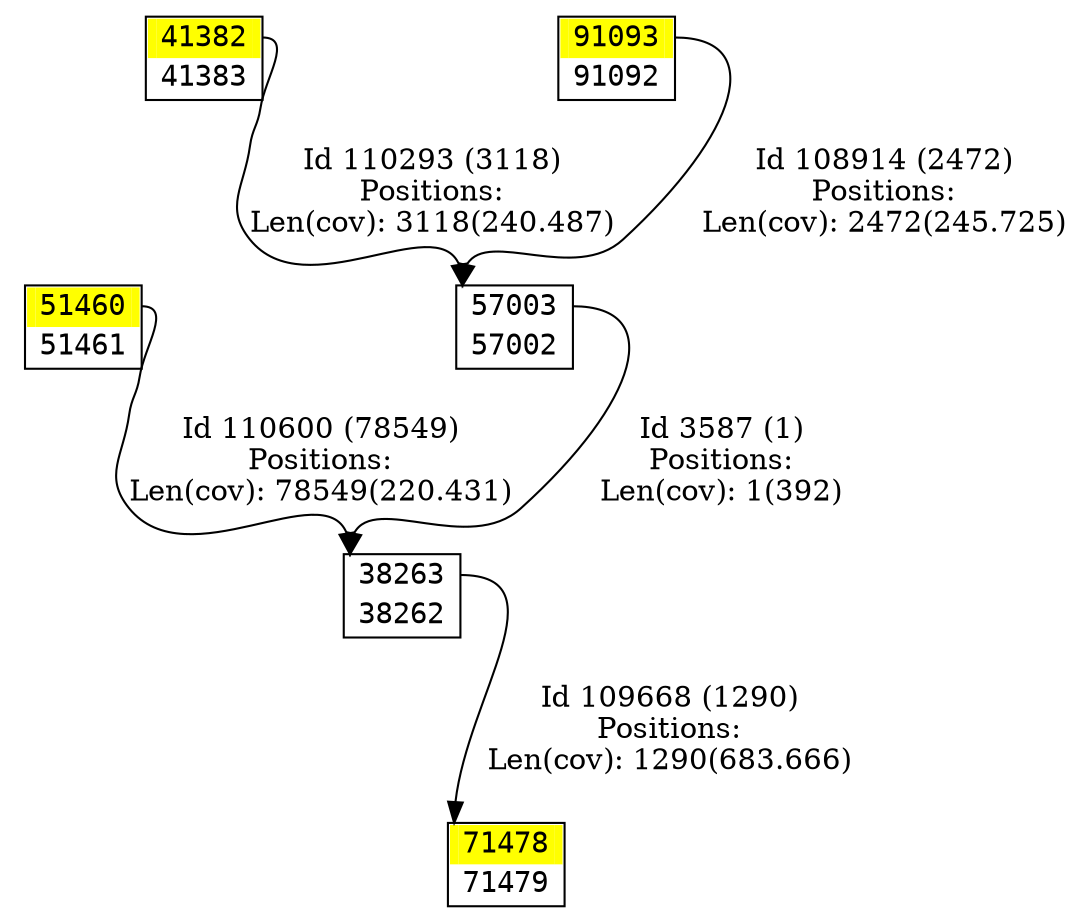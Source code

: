 digraph graph_picture {
node[fontname=<Courier> ,penwidth=<1.8> ,shape=<plaintext> ]
vertex_38262_38263[label=<<TABLE BORDER="1" CELLSPACING="0" >
<TR><TD BORDER="0" PORT = "port_38263_in" color="white" bgcolor="white" ></TD><TD BORDER="0" color="white" bgcolor="white" >38263</TD><TD BORDER="0" PORT = "port_38263_out" color="white" bgcolor="white" ></TD></TR>
<TR><TD BORDER="0" PORT = "port_38262_out" color="white" bgcolor="white" ></TD><TD BORDER="0" color="white" bgcolor="white" >38262</TD><TD BORDER="0" PORT = "port_38262_in" color="white" bgcolor="white" ></TD></TR>
</TABLE>> ,color=<black> ,URL=</vertex/38263.svg> ]
vertex_41382_41383[label=<<TABLE BORDER="1" CELLSPACING="0" >
<TR><TD BORDER="0" PORT = "port_41382_in" color="yellow" bgcolor="yellow" ></TD><TD BORDER="0" color="yellow" bgcolor="yellow" >41382</TD><TD BORDER="0" PORT = "port_41382_out" color="yellow" bgcolor="yellow" ></TD></TR>
<TR><TD BORDER="0" PORT = "port_41383_out" color="white" bgcolor="white" ></TD><TD BORDER="0" color="white" bgcolor="white" >41383</TD><TD BORDER="0" PORT = "port_41383_in" color="white" bgcolor="white" ></TD></TR>
</TABLE>> ,color=<black> ,URL=</vertex/41382.svg> ]
vertex_51460_51461[label=<<TABLE BORDER="1" CELLSPACING="0" >
<TR><TD BORDER="0" PORT = "port_51460_in" color="yellow" bgcolor="yellow" ></TD><TD BORDER="0" color="yellow" bgcolor="yellow" >51460</TD><TD BORDER="0" PORT = "port_51460_out" color="yellow" bgcolor="yellow" ></TD></TR>
<TR><TD BORDER="0" PORT = "port_51461_out" color="white" bgcolor="white" ></TD><TD BORDER="0" color="white" bgcolor="white" >51461</TD><TD BORDER="0" PORT = "port_51461_in" color="white" bgcolor="white" ></TD></TR>
</TABLE>> ,color=<black> ,URL=</vertex/51460.svg> ]
vertex_57002_57003[label=<<TABLE BORDER="1" CELLSPACING="0" >
<TR><TD BORDER="0" PORT = "port_57003_in" color="white" bgcolor="white" ></TD><TD BORDER="0" color="white" bgcolor="white" >57003</TD><TD BORDER="0" PORT = "port_57003_out" color="white" bgcolor="white" ></TD></TR>
<TR><TD BORDER="0" PORT = "port_57002_out" color="white" bgcolor="white" ></TD><TD BORDER="0" color="white" bgcolor="white" >57002</TD><TD BORDER="0" PORT = "port_57002_in" color="white" bgcolor="white" ></TD></TR>
</TABLE>> ,color=<black> ,URL=</vertex/57003.svg> ]
vertex_71478_71479[label=<<TABLE BORDER="1" CELLSPACING="0" >
<TR><TD BORDER="0" PORT = "port_71478_in" color="yellow" bgcolor="yellow" ></TD><TD BORDER="0" color="yellow" bgcolor="yellow" >71478</TD><TD BORDER="0" PORT = "port_71478_out" color="yellow" bgcolor="yellow" ></TD></TR>
<TR><TD BORDER="0" PORT = "port_71479_out" color="white" bgcolor="white" ></TD><TD BORDER="0" color="white" bgcolor="white" >71479</TD><TD BORDER="0" PORT = "port_71479_in" color="white" bgcolor="white" ></TD></TR>
</TABLE>> ,color=<black> ,URL=</vertex/71478.svg> ]
vertex_91092_91093[label=<<TABLE BORDER="1" CELLSPACING="0" >
<TR><TD BORDER="0" PORT = "port_91093_in" color="yellow" bgcolor="yellow" ></TD><TD BORDER="0" color="yellow" bgcolor="yellow" >91093</TD><TD BORDER="0" PORT = "port_91093_out" color="yellow" bgcolor="yellow" ></TD></TR>
<TR><TD BORDER="0" PORT = "port_91092_out" color="white" bgcolor="white" ></TD><TD BORDER="0" color="white" bgcolor="white" >91092</TD><TD BORDER="0" PORT = "port_91092_in" color="white" bgcolor="white" ></TD></TR>
</TABLE>> ,color=<black> ,URL=</vertex/91093.svg> ]
vertex_57002_57003:port_57003_out->vertex_38262_38263:port_38263_in[label="Id 3587 (1)\nPositions:\nLen(cov): 1(392)" ,color=<black> ]
vertex_91092_91093:port_91093_out->vertex_57002_57003:port_57003_in[label="Id 108914 (2472)\nPositions:\nLen(cov): 2472(245.725)" ,color=<black> ]
vertex_38262_38263:port_38263_out->vertex_71478_71479:port_71478_in[label="Id 109668 (1290)\nPositions:\nLen(cov): 1290(683.666)" ,color=<black> ]
vertex_41382_41383:port_41382_out->vertex_57002_57003:port_57003_in[label="Id 110293 (3118)\nPositions:\nLen(cov): 3118(240.487)" ,color=<black> ]
vertex_51460_51461:port_51460_out->vertex_38262_38263:port_38263_in[label="Id 110600 (78549)\nPositions:\nLen(cov): 78549(220.431)" ,color=<black> ]
}
